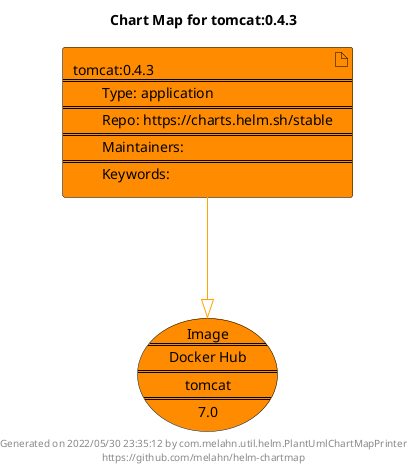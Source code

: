 @startuml
skinparam linetype ortho
skinparam backgroundColor white
skinparam usecaseBorderColor black
skinparam usecaseArrowColor LightSlateGray
skinparam artifactBorderColor black
skinparam artifactArrowColor LightSlateGray

title Chart Map for tomcat:0.4.3

'There is one referenced Helm Chart
artifact "tomcat:0.4.3\n====\n\tType: application\n====\n\tRepo: https://charts.helm.sh/stable\n====\n\tMaintainers: \n====\n\tKeywords: " as tomcat_0_4_3 #Darkorange

'There is one referenced Docker Image
usecase "Image\n====\nDocker Hub\n====\ntomcat\n====\n7.0" as tomcat_7_0 #Darkorange

'Chart Dependencies
tomcat_0_4_3--[#orange]-|>tomcat_7_0

center footer Generated on 2022/05/30 23:35:12 by com.melahn.util.helm.PlantUmlChartMapPrinter\nhttps://github.com/melahn/helm-chartmap
@enduml
